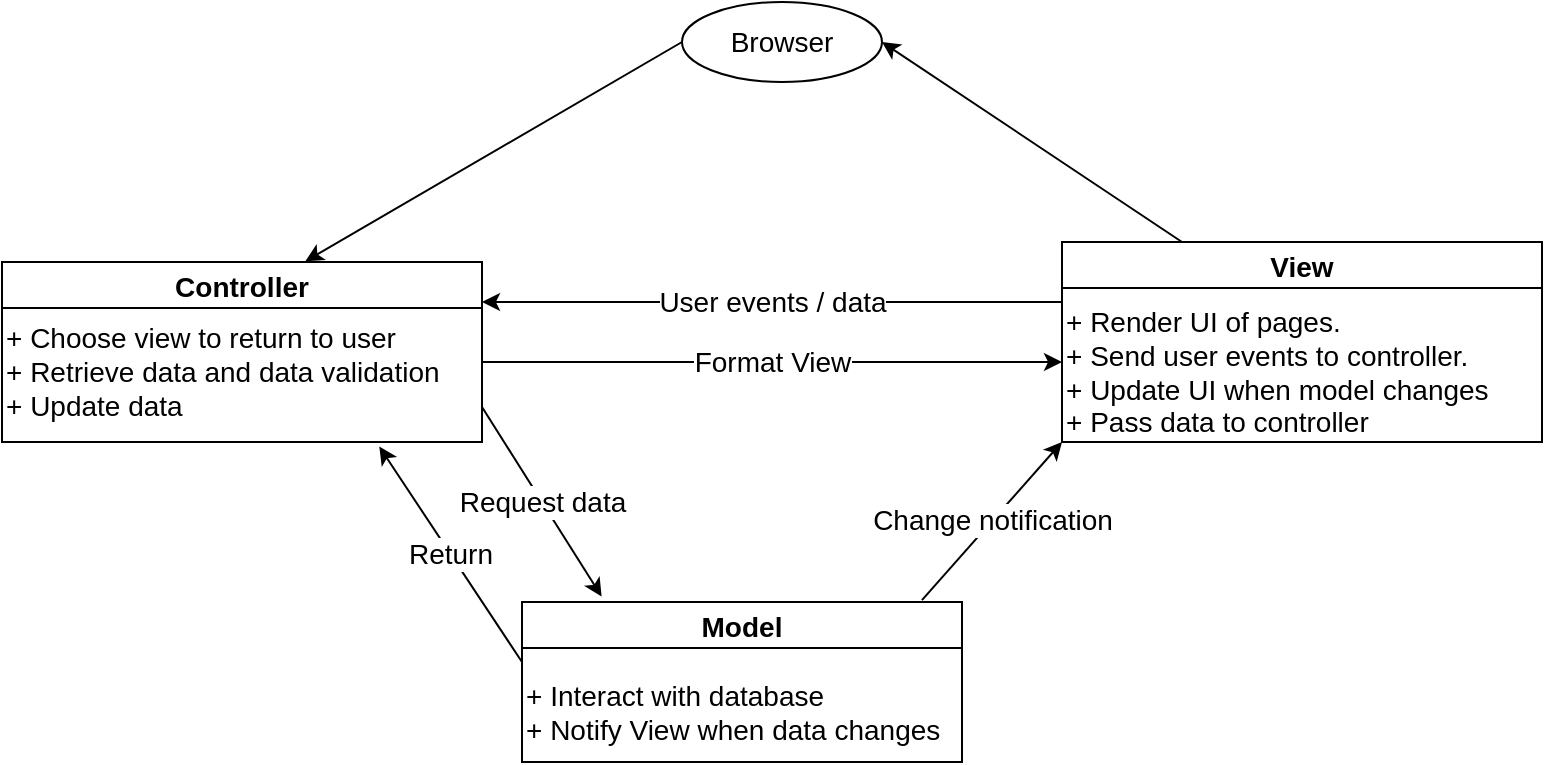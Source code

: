 <mxfile version="20.5.1" type="device"><diagram id="fA_kcxVbCRQM5WjPMFnl" name="Page-1"><mxGraphModel dx="1718" dy="935" grid="1" gridSize="10" guides="1" tooltips="1" connect="1" arrows="1" fold="1" page="1" pageScale="1" pageWidth="827" pageHeight="1169" math="0" shadow="0"><root><mxCell id="0"/><mxCell id="1" parent="0"/><mxCell id="a-OT4Azr__rsXJT6CIy8-1" value="&lt;font style=&quot;font-size: 14px;&quot;&gt;Browser&lt;/font&gt;" style="ellipse;whiteSpace=wrap;html=1;" parent="1" vertex="1"><mxGeometry x="360" y="200" width="100" height="40" as="geometry"/></mxCell><mxCell id="a-OT4Azr__rsXJT6CIy8-2" value="Controller" style="swimlane;fontSize=14;" parent="1" vertex="1"><mxGeometry x="20" y="330" width="240" height="90" as="geometry"/></mxCell><mxCell id="a-OT4Azr__rsXJT6CIy8-4" value="+ Choose view to return to user&lt;br&gt;+ Retrieve data and data validation&lt;br&gt;+ Update data" style="text;html=1;strokeColor=none;fillColor=none;align=left;verticalAlign=middle;whiteSpace=wrap;rounded=0;fontSize=14;" parent="a-OT4Azr__rsXJT6CIy8-2" vertex="1"><mxGeometry y="20" width="240" height="70" as="geometry"/></mxCell><mxCell id="a-OT4Azr__rsXJT6CIy8-5" value="View" style="swimlane;fontSize=14;" parent="1" vertex="1"><mxGeometry x="550" y="320" width="240" height="100" as="geometry"/></mxCell><mxCell id="a-OT4Azr__rsXJT6CIy8-6" value="&lt;div style=&quot;&quot;&gt;&lt;span style=&quot;background-color: initial;&quot;&gt;+ Render UI of pages.&lt;/span&gt;&lt;/div&gt;&lt;div style=&quot;&quot;&gt;&lt;span style=&quot;background-color: initial;&quot;&gt;+ Send user events to controller.&lt;/span&gt;&lt;/div&gt;&lt;div style=&quot;&quot;&gt;&lt;span style=&quot;background-color: initial;&quot;&gt;+ Update UI when model changes&lt;/span&gt;&lt;/div&gt;&lt;div style=&quot;&quot;&gt;&lt;span style=&quot;background-color: initial;&quot;&gt;+ Pass data to controller&lt;/span&gt;&lt;/div&gt;" style="text;html=1;strokeColor=none;fillColor=none;align=left;verticalAlign=middle;whiteSpace=wrap;rounded=0;fontSize=14;" parent="a-OT4Azr__rsXJT6CIy8-5" vertex="1"><mxGeometry y="30" width="240" height="70" as="geometry"/></mxCell><mxCell id="a-OT4Azr__rsXJT6CIy8-7" value="Model" style="swimlane;fontSize=14;" parent="1" vertex="1"><mxGeometry x="280" y="500" width="220" height="80" as="geometry"/></mxCell><mxCell id="a-OT4Azr__rsXJT6CIy8-8" value="+ Interact with database&lt;br&gt;+ Notify View when data changes" style="text;html=1;strokeColor=none;fillColor=none;align=left;verticalAlign=middle;whiteSpace=wrap;rounded=0;fontSize=14;" parent="a-OT4Azr__rsXJT6CIy8-7" vertex="1"><mxGeometry y="30" width="220" height="50" as="geometry"/></mxCell><mxCell id="a-OT4Azr__rsXJT6CIy8-9" value="" style="endArrow=classic;html=1;rounded=0;fontSize=14;exitX=0;exitY=0.5;exitDx=0;exitDy=0;entryX=0.632;entryY=-0.004;entryDx=0;entryDy=0;entryPerimeter=0;" parent="1" source="a-OT4Azr__rsXJT6CIy8-1" target="a-OT4Azr__rsXJT6CIy8-2" edge="1"><mxGeometry width="50" height="50" relative="1" as="geometry"><mxPoint x="390" y="600" as="sourcePoint"/><mxPoint x="440" y="550" as="targetPoint"/></mxGeometry></mxCell><mxCell id="a-OT4Azr__rsXJT6CIy8-10" value="" style="endArrow=classic;html=1;rounded=0;fontSize=14;exitX=0.25;exitY=0;exitDx=0;exitDy=0;entryX=1;entryY=0.5;entryDx=0;entryDy=0;" parent="1" source="a-OT4Azr__rsXJT6CIy8-5" target="a-OT4Azr__rsXJT6CIy8-1" edge="1"><mxGeometry width="50" height="50" relative="1" as="geometry"><mxPoint x="390" y="600" as="sourcePoint"/><mxPoint x="440" y="550" as="targetPoint"/></mxGeometry></mxCell><mxCell id="a-OT4Azr__rsXJT6CIy8-11" value="Request data" style="endArrow=classic;html=1;rounded=0;fontSize=14;exitX=1;exitY=0.75;exitDx=0;exitDy=0;entryX=0.181;entryY=-0.034;entryDx=0;entryDy=0;entryPerimeter=0;" parent="1" source="a-OT4Azr__rsXJT6CIy8-4" target="a-OT4Azr__rsXJT6CIy8-7" edge="1"><mxGeometry width="50" height="50" relative="1" as="geometry"><mxPoint x="250" y="410" as="sourcePoint"/><mxPoint x="330" y="490" as="targetPoint"/></mxGeometry></mxCell><mxCell id="a-OT4Azr__rsXJT6CIy8-12" value="Change notification" style="endArrow=classic;html=1;rounded=0;fontSize=14;exitX=0.909;exitY=-0.012;exitDx=0;exitDy=0;exitPerimeter=0;entryX=0;entryY=1;entryDx=0;entryDy=0;" parent="1" source="a-OT4Azr__rsXJT6CIy8-7" target="a-OT4Azr__rsXJT6CIy8-6" edge="1"><mxGeometry width="50" height="50" relative="1" as="geometry"><mxPoint x="550" y="560" as="sourcePoint"/><mxPoint x="640" y="440" as="targetPoint"/></mxGeometry></mxCell><mxCell id="a-OT4Azr__rsXJT6CIy8-13" value="User events / data" style="endArrow=classic;html=1;rounded=0;fontSize=14;entryX=1;entryY=0;entryDx=0;entryDy=0;" parent="1" target="a-OT4Azr__rsXJT6CIy8-4" edge="1"><mxGeometry width="50" height="50" relative="1" as="geometry"><mxPoint x="550" y="350" as="sourcePoint"/><mxPoint x="250" y="350" as="targetPoint"/></mxGeometry></mxCell><mxCell id="a-OT4Azr__rsXJT6CIy8-18" value="Return" style="endArrow=classic;html=1;rounded=0;fontSize=14;exitX=0;exitY=0;exitDx=0;exitDy=0;entryX=0.786;entryY=1.033;entryDx=0;entryDy=0;entryPerimeter=0;" parent="1" source="a-OT4Azr__rsXJT6CIy8-8" target="a-OT4Azr__rsXJT6CIy8-4" edge="1"><mxGeometry width="50" height="50" relative="1" as="geometry"><mxPoint x="260" y="520" as="sourcePoint"/><mxPoint x="180" y="440" as="targetPoint"/></mxGeometry></mxCell><mxCell id="a-OT4Azr__rsXJT6CIy8-19" value="Format View" style="endArrow=classic;html=1;rounded=0;fontSize=14;entryX=0;entryY=0.429;entryDx=0;entryDy=0;entryPerimeter=0;" parent="1" target="a-OT4Azr__rsXJT6CIy8-6" edge="1"><mxGeometry width="50" height="50" relative="1" as="geometry"><mxPoint x="260" y="380" as="sourcePoint"/><mxPoint x="510" y="380" as="targetPoint"/></mxGeometry></mxCell></root></mxGraphModel></diagram></mxfile>